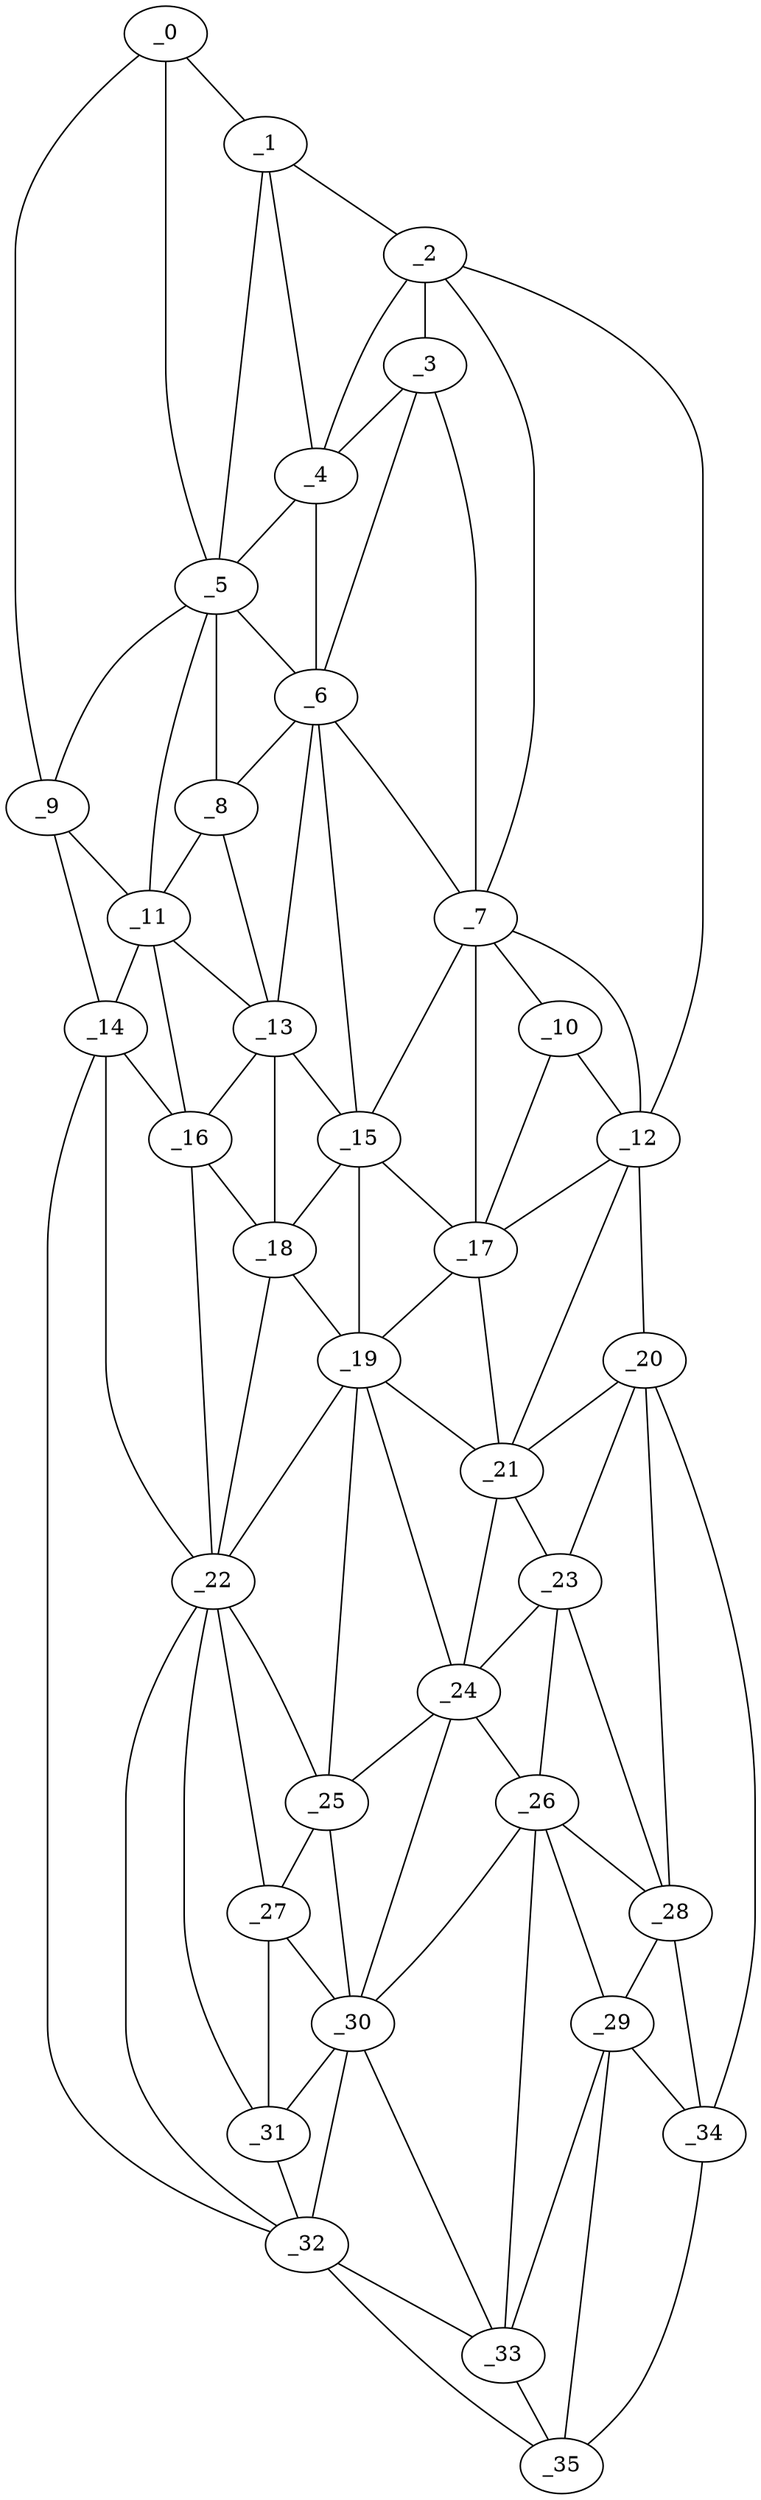 graph "obj15__300.gxl" {
	_0	 [x=6,
		y=93];
	_1	 [x=7,
		y=84];
	_0 -- _1	 [valence=1];
	_5	 [x=29,
		y=84];
	_0 -- _5	 [valence=2];
	_9	 [x=52,
		y=102];
	_0 -- _9	 [valence=1];
	_2	 [x=14,
		y=64];
	_1 -- _2	 [valence=1];
	_4	 [x=23,
		y=75];
	_1 -- _4	 [valence=2];
	_1 -- _5	 [valence=2];
	_3	 [x=22,
		y=63];
	_2 -- _3	 [valence=1];
	_2 -- _4	 [valence=2];
	_7	 [x=41,
		y=47];
	_2 -- _7	 [valence=1];
	_12	 [x=59,
		y=30];
	_2 -- _12	 [valence=1];
	_3 -- _4	 [valence=2];
	_6	 [x=39,
		y=74];
	_3 -- _6	 [valence=1];
	_3 -- _7	 [valence=2];
	_4 -- _5	 [valence=1];
	_4 -- _6	 [valence=2];
	_5 -- _6	 [valence=2];
	_8	 [x=45,
		y=79];
	_5 -- _8	 [valence=2];
	_5 -- _9	 [valence=2];
	_11	 [x=53,
		y=91];
	_5 -- _11	 [valence=2];
	_6 -- _7	 [valence=2];
	_6 -- _8	 [valence=2];
	_13	 [x=60,
		y=75];
	_6 -- _13	 [valence=2];
	_15	 [x=65,
		y=69];
	_6 -- _15	 [valence=2];
	_10	 [x=53,
		y=43];
	_7 -- _10	 [valence=1];
	_7 -- _12	 [valence=2];
	_7 -- _15	 [valence=1];
	_17	 [x=67,
		y=54];
	_7 -- _17	 [valence=2];
	_8 -- _11	 [valence=1];
	_8 -- _13	 [valence=1];
	_9 -- _11	 [valence=1];
	_14	 [x=62,
		y=99];
	_9 -- _14	 [valence=1];
	_10 -- _12	 [valence=2];
	_10 -- _17	 [valence=2];
	_11 -- _13	 [valence=2];
	_11 -- _14	 [valence=2];
	_16	 [x=66,
		y=84];
	_11 -- _16	 [valence=2];
	_12 -- _17	 [valence=2];
	_20	 [x=80,
		y=26];
	_12 -- _20	 [valence=1];
	_21	 [x=80,
		y=47];
	_12 -- _21	 [valence=2];
	_13 -- _15	 [valence=1];
	_13 -- _16	 [valence=2];
	_18	 [x=73,
		y=79];
	_13 -- _18	 [valence=2];
	_14 -- _16	 [valence=2];
	_22	 [x=81,
		y=84];
	_14 -- _22	 [valence=2];
	_32	 [x=106,
		y=66];
	_14 -- _32	 [valence=1];
	_15 -- _17	 [valence=2];
	_15 -- _18	 [valence=2];
	_19	 [x=74,
		y=66];
	_15 -- _19	 [valence=2];
	_16 -- _18	 [valence=1];
	_16 -- _22	 [valence=2];
	_17 -- _19	 [valence=2];
	_17 -- _21	 [valence=2];
	_18 -- _19	 [valence=2];
	_18 -- _22	 [valence=2];
	_19 -- _21	 [valence=2];
	_19 -- _22	 [valence=1];
	_24	 [x=87,
		y=52];
	_19 -- _24	 [valence=2];
	_25	 [x=90,
		y=64];
	_19 -- _25	 [valence=2];
	_20 -- _21	 [valence=2];
	_23	 [x=85,
		y=45];
	_20 -- _23	 [valence=1];
	_28	 [x=99,
		y=32];
	_20 -- _28	 [valence=2];
	_34	 [x=121,
		y=34];
	_20 -- _34	 [valence=1];
	_21 -- _23	 [valence=2];
	_21 -- _24	 [valence=2];
	_22 -- _25	 [valence=2];
	_27	 [x=96,
		y=66];
	_22 -- _27	 [valence=2];
	_31	 [x=102,
		y=68];
	_22 -- _31	 [valence=2];
	_22 -- _32	 [valence=1];
	_23 -- _24	 [valence=2];
	_26	 [x=92,
		y=47];
	_23 -- _26	 [valence=2];
	_23 -- _28	 [valence=2];
	_24 -- _25	 [valence=1];
	_24 -- _26	 [valence=1];
	_30	 [x=102,
		y=56];
	_24 -- _30	 [valence=2];
	_25 -- _27	 [valence=2];
	_25 -- _30	 [valence=2];
	_26 -- _28	 [valence=1];
	_29	 [x=102,
		y=38];
	_26 -- _29	 [valence=2];
	_26 -- _30	 [valence=2];
	_33	 [x=107,
		y=51];
	_26 -- _33	 [valence=2];
	_27 -- _30	 [valence=2];
	_27 -- _31	 [valence=2];
	_28 -- _29	 [valence=2];
	_28 -- _34	 [valence=2];
	_29 -- _33	 [valence=1];
	_29 -- _34	 [valence=1];
	_35	 [x=121,
		y=45];
	_29 -- _35	 [valence=1];
	_30 -- _31	 [valence=2];
	_30 -- _32	 [valence=1];
	_30 -- _33	 [valence=2];
	_31 -- _32	 [valence=2];
	_32 -- _33	 [valence=2];
	_32 -- _35	 [valence=1];
	_33 -- _35	 [valence=2];
	_34 -- _35	 [valence=1];
}

